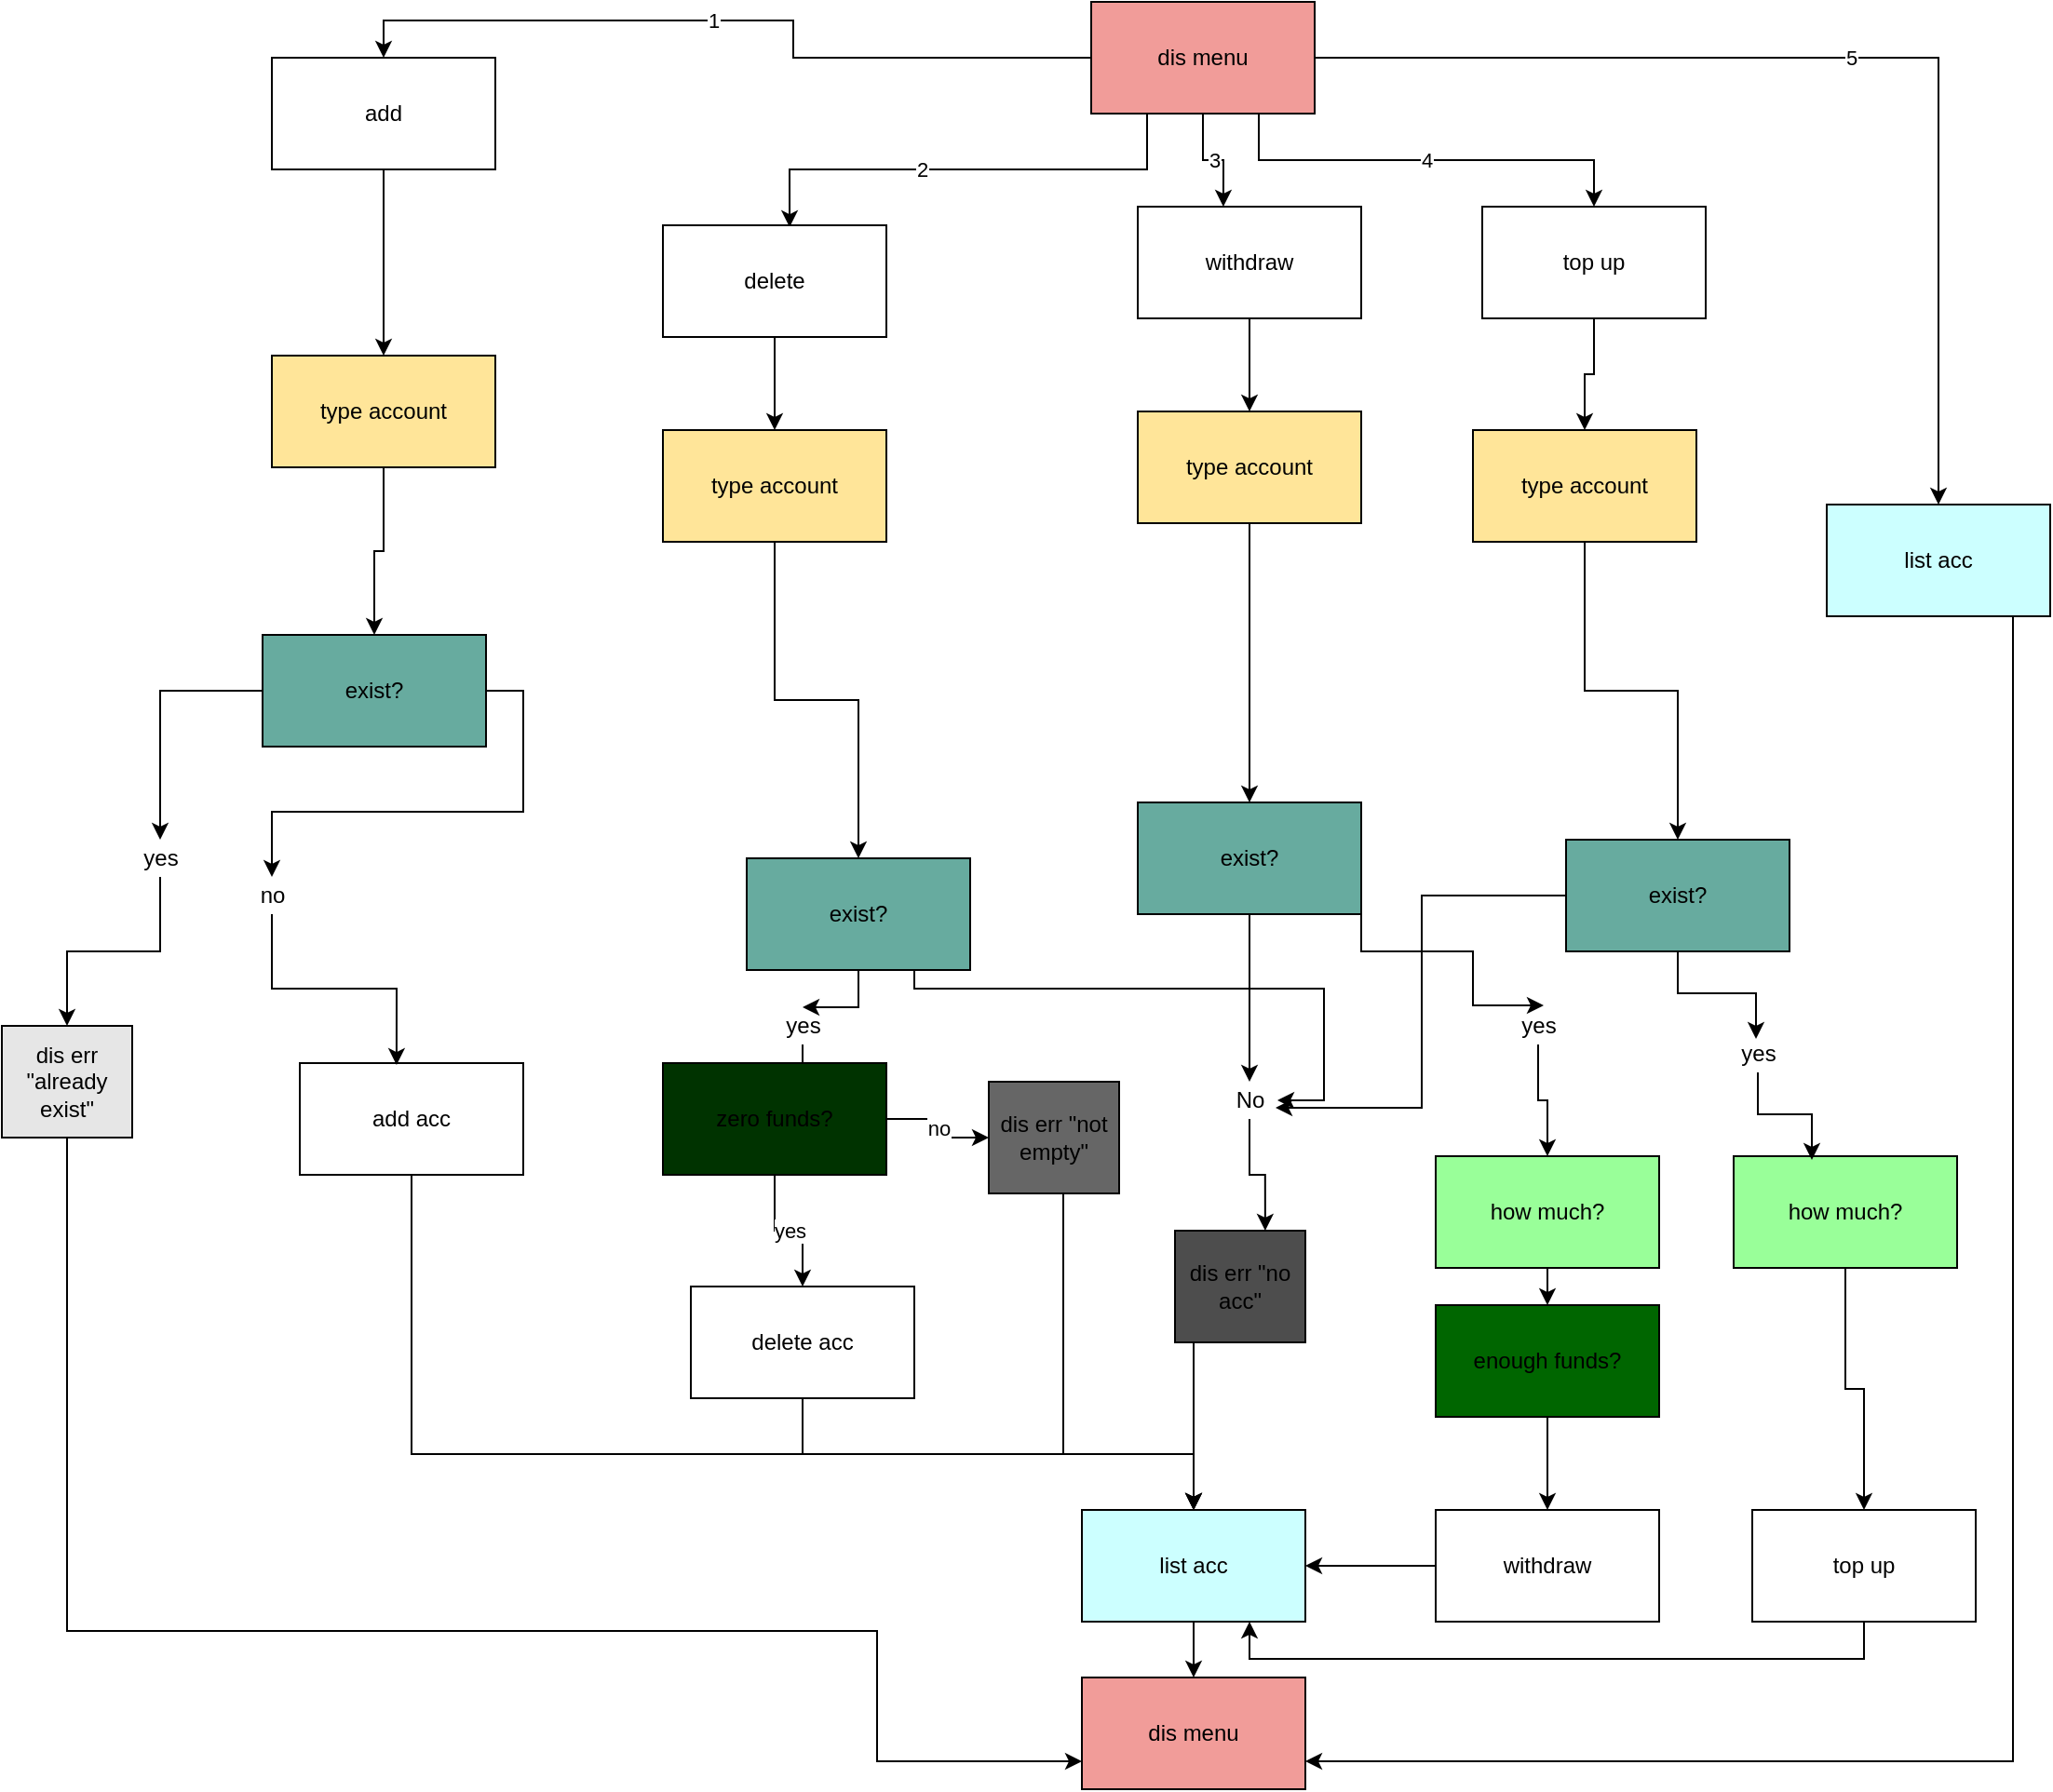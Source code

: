 <mxfile version="13.0.8" type="device"><diagram id="SoXXibhESJohxEo33LCK" name="Page-1"><mxGraphModel dx="2274" dy="1892" grid="1" gridSize="10" guides="1" tooltips="1" connect="1" arrows="1" fold="1" page="1" pageScale="1" pageWidth="850" pageHeight="1100" math="0" shadow="0"><root><mxCell id="0"/><mxCell id="1" parent="0"/><mxCell id="RlnqV66Ce7Nty-i8xKgN-9" style="edgeStyle=orthogonalEdgeStyle;rounded=0;orthogonalLoop=1;jettySize=auto;html=1;exitX=0.25;exitY=1;exitDx=0;exitDy=0;entryX=0.567;entryY=0.017;entryDx=0;entryDy=0;entryPerimeter=0;" edge="1" parent="1" source="RlnqV66Ce7Nty-i8xKgN-1" target="RlnqV66Ce7Nty-i8xKgN-4"><mxGeometry relative="1" as="geometry"/></mxCell><mxCell id="RlnqV66Ce7Nty-i8xKgN-101" value="2" style="edgeLabel;html=1;align=center;verticalAlign=middle;resizable=0;points=[];" vertex="1" connectable="0" parent="RlnqV66Ce7Nty-i8xKgN-9"><mxGeometry x="0.194" relative="1" as="geometry"><mxPoint as="offset"/></mxGeometry></mxCell><mxCell id="RlnqV66Ce7Nty-i8xKgN-12" value="4" style="edgeStyle=orthogonalEdgeStyle;rounded=0;orthogonalLoop=1;jettySize=auto;html=1;exitX=0.75;exitY=1;exitDx=0;exitDy=0;entryX=0.5;entryY=0;entryDx=0;entryDy=0;" edge="1" parent="1" source="RlnqV66Ce7Nty-i8xKgN-1" target="RlnqV66Ce7Nty-i8xKgN-6"><mxGeometry relative="1" as="geometry"/></mxCell><mxCell id="RlnqV66Ce7Nty-i8xKgN-14" value="5" style="edgeStyle=orthogonalEdgeStyle;rounded=0;orthogonalLoop=1;jettySize=auto;html=1;exitX=1;exitY=0.5;exitDx=0;exitDy=0;entryX=0.5;entryY=0;entryDx=0;entryDy=0;" edge="1" parent="1" source="RlnqV66Ce7Nty-i8xKgN-1" target="RlnqV66Ce7Nty-i8xKgN-7"><mxGeometry relative="1" as="geometry"/></mxCell><mxCell id="RlnqV66Ce7Nty-i8xKgN-15" style="edgeStyle=orthogonalEdgeStyle;rounded=0;orthogonalLoop=1;jettySize=auto;html=1;exitX=0;exitY=0.5;exitDx=0;exitDy=0;entryX=0.5;entryY=0;entryDx=0;entryDy=0;" edge="1" parent="1" source="RlnqV66Ce7Nty-i8xKgN-1" target="RlnqV66Ce7Nty-i8xKgN-3"><mxGeometry relative="1" as="geometry"/></mxCell><mxCell id="RlnqV66Ce7Nty-i8xKgN-100" value="1" style="edgeLabel;html=1;align=center;verticalAlign=middle;resizable=0;points=[];" vertex="1" connectable="0" parent="RlnqV66Ce7Nty-i8xKgN-15"><mxGeometry x="0.062" relative="1" as="geometry"><mxPoint as="offset"/></mxGeometry></mxCell><mxCell id="RlnqV66Ce7Nty-i8xKgN-94" value="3" style="edgeStyle=orthogonalEdgeStyle;rounded=0;orthogonalLoop=1;jettySize=auto;html=1;entryX=0.383;entryY=0;entryDx=0;entryDy=0;entryPerimeter=0;" edge="1" parent="1" source="RlnqV66Ce7Nty-i8xKgN-1" target="RlnqV66Ce7Nty-i8xKgN-83"><mxGeometry relative="1" as="geometry"/></mxCell><mxCell id="RlnqV66Ce7Nty-i8xKgN-1" value="dis menu" style="rounded=0;whiteSpace=wrap;html=1;fillColor=#F19C99;" vertex="1" parent="1"><mxGeometry x="325" y="-200" width="120" height="60" as="geometry"/></mxCell><mxCell id="RlnqV66Ce7Nty-i8xKgN-3" value="add" style="rounded=0;whiteSpace=wrap;html=1;" vertex="1" parent="1"><mxGeometry x="-115" y="-170" width="120" height="60" as="geometry"/></mxCell><mxCell id="RlnqV66Ce7Nty-i8xKgN-43" style="edgeStyle=orthogonalEdgeStyle;rounded=0;orthogonalLoop=1;jettySize=auto;html=1;exitX=0.5;exitY=1;exitDx=0;exitDy=0;entryX=0.5;entryY=0;entryDx=0;entryDy=0;" edge="1" parent="1" source="RlnqV66Ce7Nty-i8xKgN-89" target="RlnqV66Ce7Nty-i8xKgN-42"><mxGeometry relative="1" as="geometry"/></mxCell><mxCell id="RlnqV66Ce7Nty-i8xKgN-4" value="delete" style="rounded=0;whiteSpace=wrap;html=1;" vertex="1" parent="1"><mxGeometry x="95" y="-80" width="120" height="60" as="geometry"/></mxCell><mxCell id="RlnqV66Ce7Nty-i8xKgN-98" style="edgeStyle=orthogonalEdgeStyle;rounded=0;orthogonalLoop=1;jettySize=auto;html=1;exitX=0.5;exitY=1;exitDx=0;exitDy=0;" edge="1" parent="1" source="RlnqV66Ce7Nty-i8xKgN-6" target="RlnqV66Ce7Nty-i8xKgN-97"><mxGeometry relative="1" as="geometry"/></mxCell><mxCell id="RlnqV66Ce7Nty-i8xKgN-6" value="top up" style="rounded=0;whiteSpace=wrap;html=1;" vertex="1" parent="1"><mxGeometry x="535" y="-90" width="120" height="60" as="geometry"/></mxCell><mxCell id="RlnqV66Ce7Nty-i8xKgN-82" style="edgeStyle=orthogonalEdgeStyle;rounded=0;orthogonalLoop=1;jettySize=auto;html=1;entryX=1;entryY=0.75;entryDx=0;entryDy=0;" edge="1" parent="1" source="RlnqV66Ce7Nty-i8xKgN-7" target="RlnqV66Ce7Nty-i8xKgN-36"><mxGeometry relative="1" as="geometry"><Array as="points"><mxPoint x="820" y="745"/></Array></mxGeometry></mxCell><mxCell id="RlnqV66Ce7Nty-i8xKgN-7" value="list acc" style="rounded=0;whiteSpace=wrap;html=1;fillColor=#CCFFFF;" vertex="1" parent="1"><mxGeometry x="720" y="70" width="120" height="60" as="geometry"/></mxCell><mxCell id="RlnqV66Ce7Nty-i8xKgN-29" style="edgeStyle=orthogonalEdgeStyle;rounded=0;orthogonalLoop=1;jettySize=auto;html=1;" edge="1" parent="1" source="RlnqV66Ce7Nty-i8xKgN-16" target="RlnqV66Ce7Nty-i8xKgN-24"><mxGeometry relative="1" as="geometry"/></mxCell><mxCell id="RlnqV66Ce7Nty-i8xKgN-31" style="edgeStyle=orthogonalEdgeStyle;rounded=0;orthogonalLoop=1;jettySize=auto;html=1;exitX=1;exitY=0.5;exitDx=0;exitDy=0;" edge="1" parent="1" source="RlnqV66Ce7Nty-i8xKgN-16" target="RlnqV66Ce7Nty-i8xKgN-30"><mxGeometry relative="1" as="geometry"/></mxCell><mxCell id="RlnqV66Ce7Nty-i8xKgN-16" value="exist?" style="rounded=0;whiteSpace=wrap;html=1;fillColor=#67AB9F;" vertex="1" parent="1"><mxGeometry x="-120" y="140" width="120" height="60" as="geometry"/></mxCell><mxCell id="RlnqV66Ce7Nty-i8xKgN-37" style="edgeStyle=orthogonalEdgeStyle;rounded=0;orthogonalLoop=1;jettySize=auto;html=1;exitX=0.5;exitY=1;exitDx=0;exitDy=0;entryX=0;entryY=0.75;entryDx=0;entryDy=0;" edge="1" parent="1" source="RlnqV66Ce7Nty-i8xKgN-17" target="RlnqV66Ce7Nty-i8xKgN-36"><mxGeometry relative="1" as="geometry"><mxPoint x="330" y="670" as="targetPoint"/><Array as="points"><mxPoint x="-225" y="675"/><mxPoint x="210" y="675"/><mxPoint x="210" y="745"/></Array></mxGeometry></mxCell><mxCell id="RlnqV66Ce7Nty-i8xKgN-17" value="dis err &quot;already exist&quot;" style="rounded=0;whiteSpace=wrap;html=1;fillColor=#E6E6E6;" vertex="1" parent="1"><mxGeometry x="-260" y="350" width="70" height="60" as="geometry"/></mxCell><mxCell id="RlnqV66Ce7Nty-i8xKgN-39" style="edgeStyle=orthogonalEdgeStyle;rounded=0;orthogonalLoop=1;jettySize=auto;html=1;exitX=0.5;exitY=1;exitDx=0;exitDy=0;entryX=0.5;entryY=0;entryDx=0;entryDy=0;" edge="1" parent="1" source="RlnqV66Ce7Nty-i8xKgN-20" target="RlnqV66Ce7Nty-i8xKgN-38"><mxGeometry relative="1" as="geometry"><Array as="points"><mxPoint x="-40" y="580"/><mxPoint x="380" y="580"/></Array></mxGeometry></mxCell><mxCell id="RlnqV66Ce7Nty-i8xKgN-20" value="add acc" style="rounded=0;whiteSpace=wrap;html=1;" vertex="1" parent="1"><mxGeometry x="-100" y="370" width="120" height="60" as="geometry"/></mxCell><mxCell id="RlnqV66Ce7Nty-i8xKgN-28" style="edgeStyle=orthogonalEdgeStyle;rounded=0;orthogonalLoop=1;jettySize=auto;html=1;entryX=0.5;entryY=0;entryDx=0;entryDy=0;" edge="1" parent="1" source="RlnqV66Ce7Nty-i8xKgN-24" target="RlnqV66Ce7Nty-i8xKgN-17"><mxGeometry relative="1" as="geometry"/></mxCell><mxCell id="RlnqV66Ce7Nty-i8xKgN-24" value="yes" style="text;html=1;align=center;verticalAlign=middle;resizable=0;points=[];autosize=1;" vertex="1" parent="1"><mxGeometry x="-190" y="250" width="30" height="20" as="geometry"/></mxCell><mxCell id="RlnqV66Ce7Nty-i8xKgN-32" style="edgeStyle=orthogonalEdgeStyle;rounded=0;orthogonalLoop=1;jettySize=auto;html=1;entryX=0.433;entryY=0.017;entryDx=0;entryDy=0;entryPerimeter=0;" edge="1" parent="1" source="RlnqV66Ce7Nty-i8xKgN-30" target="RlnqV66Ce7Nty-i8xKgN-20"><mxGeometry relative="1" as="geometry"/></mxCell><mxCell id="RlnqV66Ce7Nty-i8xKgN-30" value="no" style="text;html=1;align=center;verticalAlign=middle;resizable=0;points=[];autosize=1;" vertex="1" parent="1"><mxGeometry x="-130" y="270" width="30" height="20" as="geometry"/></mxCell><mxCell id="RlnqV66Ce7Nty-i8xKgN-36" value="dis menu" style="rounded=0;whiteSpace=wrap;html=1;fillColor=#F19C99;" vertex="1" parent="1"><mxGeometry x="320" y="700" width="120" height="60" as="geometry"/></mxCell><mxCell id="RlnqV66Ce7Nty-i8xKgN-40" style="edgeStyle=orthogonalEdgeStyle;rounded=0;orthogonalLoop=1;jettySize=auto;html=1;exitX=0.5;exitY=1;exitDx=0;exitDy=0;" edge="1" parent="1" source="RlnqV66Ce7Nty-i8xKgN-38" target="RlnqV66Ce7Nty-i8xKgN-36"><mxGeometry relative="1" as="geometry"/></mxCell><mxCell id="RlnqV66Ce7Nty-i8xKgN-38" value="list acc" style="rounded=0;whiteSpace=wrap;html=1;fillColor=#CCFFFF;" vertex="1" parent="1"><mxGeometry x="320" y="610" width="120" height="60" as="geometry"/></mxCell><mxCell id="RlnqV66Ce7Nty-i8xKgN-45" style="edgeStyle=orthogonalEdgeStyle;rounded=0;orthogonalLoop=1;jettySize=auto;html=1;exitX=0.5;exitY=1;exitDx=0;exitDy=0;" edge="1" parent="1" source="RlnqV66Ce7Nty-i8xKgN-42" target="RlnqV66Ce7Nty-i8xKgN-44"><mxGeometry relative="1" as="geometry"/></mxCell><mxCell id="RlnqV66Ce7Nty-i8xKgN-51" style="edgeStyle=orthogonalEdgeStyle;rounded=0;orthogonalLoop=1;jettySize=auto;html=1;exitX=0.75;exitY=1;exitDx=0;exitDy=0;" edge="1" parent="1" source="RlnqV66Ce7Nty-i8xKgN-42" target="RlnqV66Ce7Nty-i8xKgN-60"><mxGeometry relative="1" as="geometry"><Array as="points"><mxPoint x="230" y="330"/><mxPoint x="450" y="330"/></Array></mxGeometry></mxCell><mxCell id="RlnqV66Ce7Nty-i8xKgN-42" value="exist?" style="rounded=0;whiteSpace=wrap;html=1;fillColor=#67AB9F;" vertex="1" parent="1"><mxGeometry x="140" y="260" width="120" height="60" as="geometry"/></mxCell><mxCell id="RlnqV66Ce7Nty-i8xKgN-103" style="edgeStyle=orthogonalEdgeStyle;rounded=0;orthogonalLoop=1;jettySize=auto;html=1;" edge="1" parent="1" source="RlnqV66Ce7Nty-i8xKgN-44" target="RlnqV66Ce7Nty-i8xKgN-102"><mxGeometry relative="1" as="geometry"/></mxCell><mxCell id="RlnqV66Ce7Nty-i8xKgN-44" value="yes" style="text;html=1;align=center;verticalAlign=middle;resizable=0;points=[];autosize=1;" vertex="1" parent="1"><mxGeometry x="155" y="340" width="30" height="20" as="geometry"/></mxCell><mxCell id="RlnqV66Ce7Nty-i8xKgN-48" style="edgeStyle=orthogonalEdgeStyle;rounded=0;orthogonalLoop=1;jettySize=auto;html=1;exitX=0.5;exitY=1;exitDx=0;exitDy=0;entryX=0.5;entryY=0;entryDx=0;entryDy=0;" edge="1" parent="1" source="RlnqV66Ce7Nty-i8xKgN-46" target="RlnqV66Ce7Nty-i8xKgN-38"><mxGeometry relative="1" as="geometry"/></mxCell><mxCell id="RlnqV66Ce7Nty-i8xKgN-46" value="delete acc" style="rounded=0;whiteSpace=wrap;html=1;" vertex="1" parent="1"><mxGeometry x="110" y="490" width="120" height="60" as="geometry"/></mxCell><mxCell id="RlnqV66Ce7Nty-i8xKgN-54" style="edgeStyle=orthogonalEdgeStyle;rounded=0;orthogonalLoop=1;jettySize=auto;html=1;entryX=0.5;entryY=0;entryDx=0;entryDy=0;" edge="1" parent="1" source="RlnqV66Ce7Nty-i8xKgN-52" target="RlnqV66Ce7Nty-i8xKgN-38"><mxGeometry relative="1" as="geometry"><Array as="points"><mxPoint x="380" y="530"/><mxPoint x="380" y="530"/></Array></mxGeometry></mxCell><mxCell id="RlnqV66Ce7Nty-i8xKgN-52" value="dis err &quot;no acc&quot;" style="rounded=0;whiteSpace=wrap;html=1;fillColor=#4D4D4D;" vertex="1" parent="1"><mxGeometry x="370" y="460" width="70" height="60" as="geometry"/></mxCell><mxCell id="RlnqV66Ce7Nty-i8xKgN-61" style="edgeStyle=orthogonalEdgeStyle;rounded=0;orthogonalLoop=1;jettySize=auto;html=1;exitX=0.5;exitY=1;exitDx=0;exitDy=0;" edge="1" parent="1" source="RlnqV66Ce7Nty-i8xKgN-55" target="RlnqV66Ce7Nty-i8xKgN-60"><mxGeometry relative="1" as="geometry"/></mxCell><mxCell id="RlnqV66Ce7Nty-i8xKgN-64" style="edgeStyle=orthogonalEdgeStyle;rounded=0;orthogonalLoop=1;jettySize=auto;html=1;exitX=1;exitY=0.5;exitDx=0;exitDy=0;entryX=0.6;entryY=-0.05;entryDx=0;entryDy=0;entryPerimeter=0;" edge="1" parent="1" source="RlnqV66Ce7Nty-i8xKgN-55" target="RlnqV66Ce7Nty-i8xKgN-63"><mxGeometry relative="1" as="geometry"><Array as="points"><mxPoint x="510" y="310"/><mxPoint x="530" y="310"/><mxPoint x="530" y="330"/></Array></mxGeometry></mxCell><mxCell id="RlnqV66Ce7Nty-i8xKgN-55" value="exist?" style="rounded=0;whiteSpace=wrap;html=1;fillColor=#67AB9F;" vertex="1" parent="1"><mxGeometry x="350" y="230" width="120" height="60" as="geometry"/></mxCell><mxCell id="RlnqV66Ce7Nty-i8xKgN-67" style="edgeStyle=orthogonalEdgeStyle;rounded=0;orthogonalLoop=1;jettySize=auto;html=1;exitX=0.5;exitY=1;exitDx=0;exitDy=0;entryX=0.5;entryY=0;entryDx=0;entryDy=0;" edge="1" parent="1" source="RlnqV66Ce7Nty-i8xKgN-56" target="RlnqV66Ce7Nty-i8xKgN-58"><mxGeometry relative="1" as="geometry"/></mxCell><mxCell id="RlnqV66Ce7Nty-i8xKgN-56" value="enough funds?" style="rounded=0;whiteSpace=wrap;html=1;fillColor=#006600;" vertex="1" parent="1"><mxGeometry x="510" y="500" width="120" height="60" as="geometry"/></mxCell><mxCell id="RlnqV66Ce7Nty-i8xKgN-66" style="edgeStyle=orthogonalEdgeStyle;rounded=0;orthogonalLoop=1;jettySize=auto;html=1;exitX=0.5;exitY=1;exitDx=0;exitDy=0;entryX=0.5;entryY=0;entryDx=0;entryDy=0;" edge="1" parent="1" source="RlnqV66Ce7Nty-i8xKgN-57" target="RlnqV66Ce7Nty-i8xKgN-56"><mxGeometry relative="1" as="geometry"/></mxCell><mxCell id="RlnqV66Ce7Nty-i8xKgN-57" value="how much?" style="rounded=0;whiteSpace=wrap;html=1;fillColor=#99FF99;" vertex="1" parent="1"><mxGeometry x="510" y="420" width="120" height="60" as="geometry"/></mxCell><mxCell id="RlnqV66Ce7Nty-i8xKgN-68" style="edgeStyle=orthogonalEdgeStyle;rounded=0;orthogonalLoop=1;jettySize=auto;html=1;entryX=1;entryY=0.5;entryDx=0;entryDy=0;" edge="1" parent="1" source="RlnqV66Ce7Nty-i8xKgN-58" target="RlnqV66Ce7Nty-i8xKgN-38"><mxGeometry relative="1" as="geometry"/></mxCell><mxCell id="RlnqV66Ce7Nty-i8xKgN-58" value="withdraw" style="rounded=0;whiteSpace=wrap;html=1;" vertex="1" parent="1"><mxGeometry x="510" y="610" width="120" height="60" as="geometry"/></mxCell><mxCell id="RlnqV66Ce7Nty-i8xKgN-62" style="edgeStyle=orthogonalEdgeStyle;rounded=0;orthogonalLoop=1;jettySize=auto;html=1;entryX=0.692;entryY=0;entryDx=0;entryDy=0;entryPerimeter=0;" edge="1" parent="1" source="RlnqV66Ce7Nty-i8xKgN-60" target="RlnqV66Ce7Nty-i8xKgN-52"><mxGeometry relative="1" as="geometry"/></mxCell><mxCell id="RlnqV66Ce7Nty-i8xKgN-60" value="No" style="text;html=1;align=center;verticalAlign=middle;resizable=0;points=[];autosize=1;" vertex="1" parent="1"><mxGeometry x="395" y="380" width="30" height="20" as="geometry"/></mxCell><mxCell id="RlnqV66Ce7Nty-i8xKgN-65" style="edgeStyle=orthogonalEdgeStyle;rounded=0;orthogonalLoop=1;jettySize=auto;html=1;entryX=0.5;entryY=0;entryDx=0;entryDy=0;" edge="1" parent="1" source="RlnqV66Ce7Nty-i8xKgN-63" target="RlnqV66Ce7Nty-i8xKgN-57"><mxGeometry relative="1" as="geometry"/></mxCell><mxCell id="RlnqV66Ce7Nty-i8xKgN-63" value="yes" style="text;html=1;align=center;verticalAlign=middle;resizable=0;points=[];autosize=1;" vertex="1" parent="1"><mxGeometry x="550" y="340" width="30" height="20" as="geometry"/></mxCell><mxCell id="RlnqV66Ce7Nty-i8xKgN-78" style="edgeStyle=orthogonalEdgeStyle;rounded=0;orthogonalLoop=1;jettySize=auto;html=1;entryX=0.967;entryY=0.7;entryDx=0;entryDy=0;entryPerimeter=0;" edge="1" parent="1" source="RlnqV66Ce7Nty-i8xKgN-70" target="RlnqV66Ce7Nty-i8xKgN-60"><mxGeometry relative="1" as="geometry"/></mxCell><mxCell id="RlnqV66Ce7Nty-i8xKgN-80" style="edgeStyle=orthogonalEdgeStyle;rounded=0;orthogonalLoop=1;jettySize=auto;html=1;entryX=0.467;entryY=0.1;entryDx=0;entryDy=0;entryPerimeter=0;" edge="1" parent="1" source="RlnqV66Ce7Nty-i8xKgN-70" target="RlnqV66Ce7Nty-i8xKgN-79"><mxGeometry relative="1" as="geometry"/></mxCell><mxCell id="RlnqV66Ce7Nty-i8xKgN-70" value="exist?" style="rounded=0;whiteSpace=wrap;html=1;fillColor=#67AB9F;" vertex="1" parent="1"><mxGeometry x="580" y="250" width="120" height="60" as="geometry"/></mxCell><mxCell id="RlnqV66Ce7Nty-i8xKgN-75" style="edgeStyle=orthogonalEdgeStyle;rounded=0;orthogonalLoop=1;jettySize=auto;html=1;" edge="1" parent="1" source="RlnqV66Ce7Nty-i8xKgN-74" target="RlnqV66Ce7Nty-i8xKgN-76"><mxGeometry relative="1" as="geometry"><mxPoint x="730" y="600" as="targetPoint"/></mxGeometry></mxCell><mxCell id="RlnqV66Ce7Nty-i8xKgN-74" value="how much?" style="rounded=0;whiteSpace=wrap;html=1;fillColor=#99FF99;" vertex="1" parent="1"><mxGeometry x="670" y="420" width="120" height="60" as="geometry"/></mxCell><mxCell id="RlnqV66Ce7Nty-i8xKgN-77" style="edgeStyle=orthogonalEdgeStyle;rounded=0;orthogonalLoop=1;jettySize=auto;html=1;exitX=0.5;exitY=1;exitDx=0;exitDy=0;entryX=0.75;entryY=1;entryDx=0;entryDy=0;" edge="1" parent="1" source="RlnqV66Ce7Nty-i8xKgN-76" target="RlnqV66Ce7Nty-i8xKgN-38"><mxGeometry relative="1" as="geometry"/></mxCell><mxCell id="RlnqV66Ce7Nty-i8xKgN-76" value="top up" style="rounded=0;whiteSpace=wrap;html=1;" vertex="1" parent="1"><mxGeometry x="680" y="610" width="120" height="60" as="geometry"/></mxCell><mxCell id="RlnqV66Ce7Nty-i8xKgN-81" style="edgeStyle=orthogonalEdgeStyle;rounded=0;orthogonalLoop=1;jettySize=auto;html=1;entryX=0.35;entryY=0.033;entryDx=0;entryDy=0;entryPerimeter=0;" edge="1" parent="1" source="RlnqV66Ce7Nty-i8xKgN-79" target="RlnqV66Ce7Nty-i8xKgN-74"><mxGeometry relative="1" as="geometry"/></mxCell><mxCell id="RlnqV66Ce7Nty-i8xKgN-79" value="yes" style="text;html=1;align=center;verticalAlign=middle;resizable=0;points=[];autosize=1;" vertex="1" parent="1"><mxGeometry x="668" y="355" width="30" height="20" as="geometry"/></mxCell><mxCell id="RlnqV66Ce7Nty-i8xKgN-95" style="edgeStyle=orthogonalEdgeStyle;rounded=0;orthogonalLoop=1;jettySize=auto;html=1;exitX=0.5;exitY=1;exitDx=0;exitDy=0;entryX=0.5;entryY=0;entryDx=0;entryDy=0;" edge="1" parent="1" source="RlnqV66Ce7Nty-i8xKgN-83" target="RlnqV66Ce7Nty-i8xKgN-93"><mxGeometry relative="1" as="geometry"/></mxCell><mxCell id="RlnqV66Ce7Nty-i8xKgN-83" value="withdraw" style="rounded=0;whiteSpace=wrap;html=1;" vertex="1" parent="1"><mxGeometry x="350" y="-90" width="120" height="60" as="geometry"/></mxCell><mxCell id="RlnqV66Ce7Nty-i8xKgN-88" value="" style="edgeStyle=orthogonalEdgeStyle;rounded=0;orthogonalLoop=1;jettySize=auto;html=1;entryX=0.5;entryY=0;entryDx=0;entryDy=0;" edge="1" parent="1" source="RlnqV66Ce7Nty-i8xKgN-85" target="RlnqV66Ce7Nty-i8xKgN-16"><mxGeometry relative="1" as="geometry"><mxPoint x="-55" y="130" as="targetPoint"/></mxGeometry></mxCell><mxCell id="RlnqV66Ce7Nty-i8xKgN-85" value="type account" style="rounded=0;whiteSpace=wrap;html=1;fillColor=#FFE599;" vertex="1" parent="1"><mxGeometry x="-115" y="-10" width="120" height="60" as="geometry"/></mxCell><mxCell id="RlnqV66Ce7Nty-i8xKgN-86" style="edgeStyle=orthogonalEdgeStyle;rounded=0;orthogonalLoop=1;jettySize=auto;html=1;exitX=0.5;exitY=1;exitDx=0;exitDy=0;entryX=0.5;entryY=0;entryDx=0;entryDy=0;" edge="1" parent="1" source="RlnqV66Ce7Nty-i8xKgN-3" target="RlnqV66Ce7Nty-i8xKgN-85"><mxGeometry relative="1" as="geometry"><mxPoint x="-55" y="-110" as="sourcePoint"/><mxPoint x="-30" y="210" as="targetPoint"/></mxGeometry></mxCell><mxCell id="RlnqV66Ce7Nty-i8xKgN-89" value="type account" style="rounded=0;whiteSpace=wrap;html=1;fillColor=#FFE599;" vertex="1" parent="1"><mxGeometry x="95" y="30" width="120" height="60" as="geometry"/></mxCell><mxCell id="RlnqV66Ce7Nty-i8xKgN-92" style="edgeStyle=orthogonalEdgeStyle;rounded=0;orthogonalLoop=1;jettySize=auto;html=1;exitX=0.5;exitY=1;exitDx=0;exitDy=0;entryX=0.5;entryY=0;entryDx=0;entryDy=0;" edge="1" parent="1" source="RlnqV66Ce7Nty-i8xKgN-4" target="RlnqV66Ce7Nty-i8xKgN-89"><mxGeometry relative="1" as="geometry"><mxPoint x="155" y="-20" as="sourcePoint"/><mxPoint x="200" y="260" as="targetPoint"/></mxGeometry></mxCell><mxCell id="RlnqV66Ce7Nty-i8xKgN-96" style="edgeStyle=orthogonalEdgeStyle;rounded=0;orthogonalLoop=1;jettySize=auto;html=1;exitX=0.5;exitY=1;exitDx=0;exitDy=0;" edge="1" parent="1" source="RlnqV66Ce7Nty-i8xKgN-93" target="RlnqV66Ce7Nty-i8xKgN-55"><mxGeometry relative="1" as="geometry"><mxPoint x="425" y="140" as="targetPoint"/></mxGeometry></mxCell><mxCell id="RlnqV66Ce7Nty-i8xKgN-93" value="type account" style="rounded=0;whiteSpace=wrap;html=1;fillColor=#FFE599;" vertex="1" parent="1"><mxGeometry x="350" y="20" width="120" height="60" as="geometry"/></mxCell><mxCell id="RlnqV66Ce7Nty-i8xKgN-99" style="edgeStyle=orthogonalEdgeStyle;rounded=0;orthogonalLoop=1;jettySize=auto;html=1;entryX=0.5;entryY=0;entryDx=0;entryDy=0;" edge="1" parent="1" source="RlnqV66Ce7Nty-i8xKgN-97" target="RlnqV66Ce7Nty-i8xKgN-70"><mxGeometry relative="1" as="geometry"/></mxCell><mxCell id="RlnqV66Ce7Nty-i8xKgN-97" value="type account" style="rounded=0;whiteSpace=wrap;html=1;fillColor=#FFE599;" vertex="1" parent="1"><mxGeometry x="530" y="30" width="120" height="60" as="geometry"/></mxCell><mxCell id="RlnqV66Ce7Nty-i8xKgN-104" value="yes" style="edgeStyle=orthogonalEdgeStyle;rounded=0;orthogonalLoop=1;jettySize=auto;html=1;exitX=0.5;exitY=1;exitDx=0;exitDy=0;entryX=0.5;entryY=0;entryDx=0;entryDy=0;" edge="1" parent="1" source="RlnqV66Ce7Nty-i8xKgN-102" target="RlnqV66Ce7Nty-i8xKgN-46"><mxGeometry relative="1" as="geometry"/></mxCell><mxCell id="RlnqV66Ce7Nty-i8xKgN-106" value="no" style="edgeStyle=orthogonalEdgeStyle;rounded=0;orthogonalLoop=1;jettySize=auto;html=1;exitX=1;exitY=0.5;exitDx=0;exitDy=0;entryX=0;entryY=0.5;entryDx=0;entryDy=0;" edge="1" parent="1" source="RlnqV66Ce7Nty-i8xKgN-102" target="RlnqV66Ce7Nty-i8xKgN-105"><mxGeometry relative="1" as="geometry"/></mxCell><mxCell id="RlnqV66Ce7Nty-i8xKgN-102" value="zero funds?" style="rounded=0;whiteSpace=wrap;html=1;fillColor=#003300;" vertex="1" parent="1"><mxGeometry x="95" y="370" width="120" height="60" as="geometry"/></mxCell><mxCell id="RlnqV66Ce7Nty-i8xKgN-108" style="edgeStyle=orthogonalEdgeStyle;rounded=0;orthogonalLoop=1;jettySize=auto;html=1;" edge="1" parent="1" source="RlnqV66Ce7Nty-i8xKgN-105"><mxGeometry relative="1" as="geometry"><mxPoint x="380" y="610" as="targetPoint"/><Array as="points"><mxPoint x="310" y="580"/><mxPoint x="380" y="580"/></Array></mxGeometry></mxCell><mxCell id="RlnqV66Ce7Nty-i8xKgN-105" value="dis err &quot;not empty&quot;" style="rounded=0;whiteSpace=wrap;html=1;fillColor=#666666;" vertex="1" parent="1"><mxGeometry x="270" y="380" width="70" height="60" as="geometry"/></mxCell></root></mxGraphModel></diagram></mxfile>